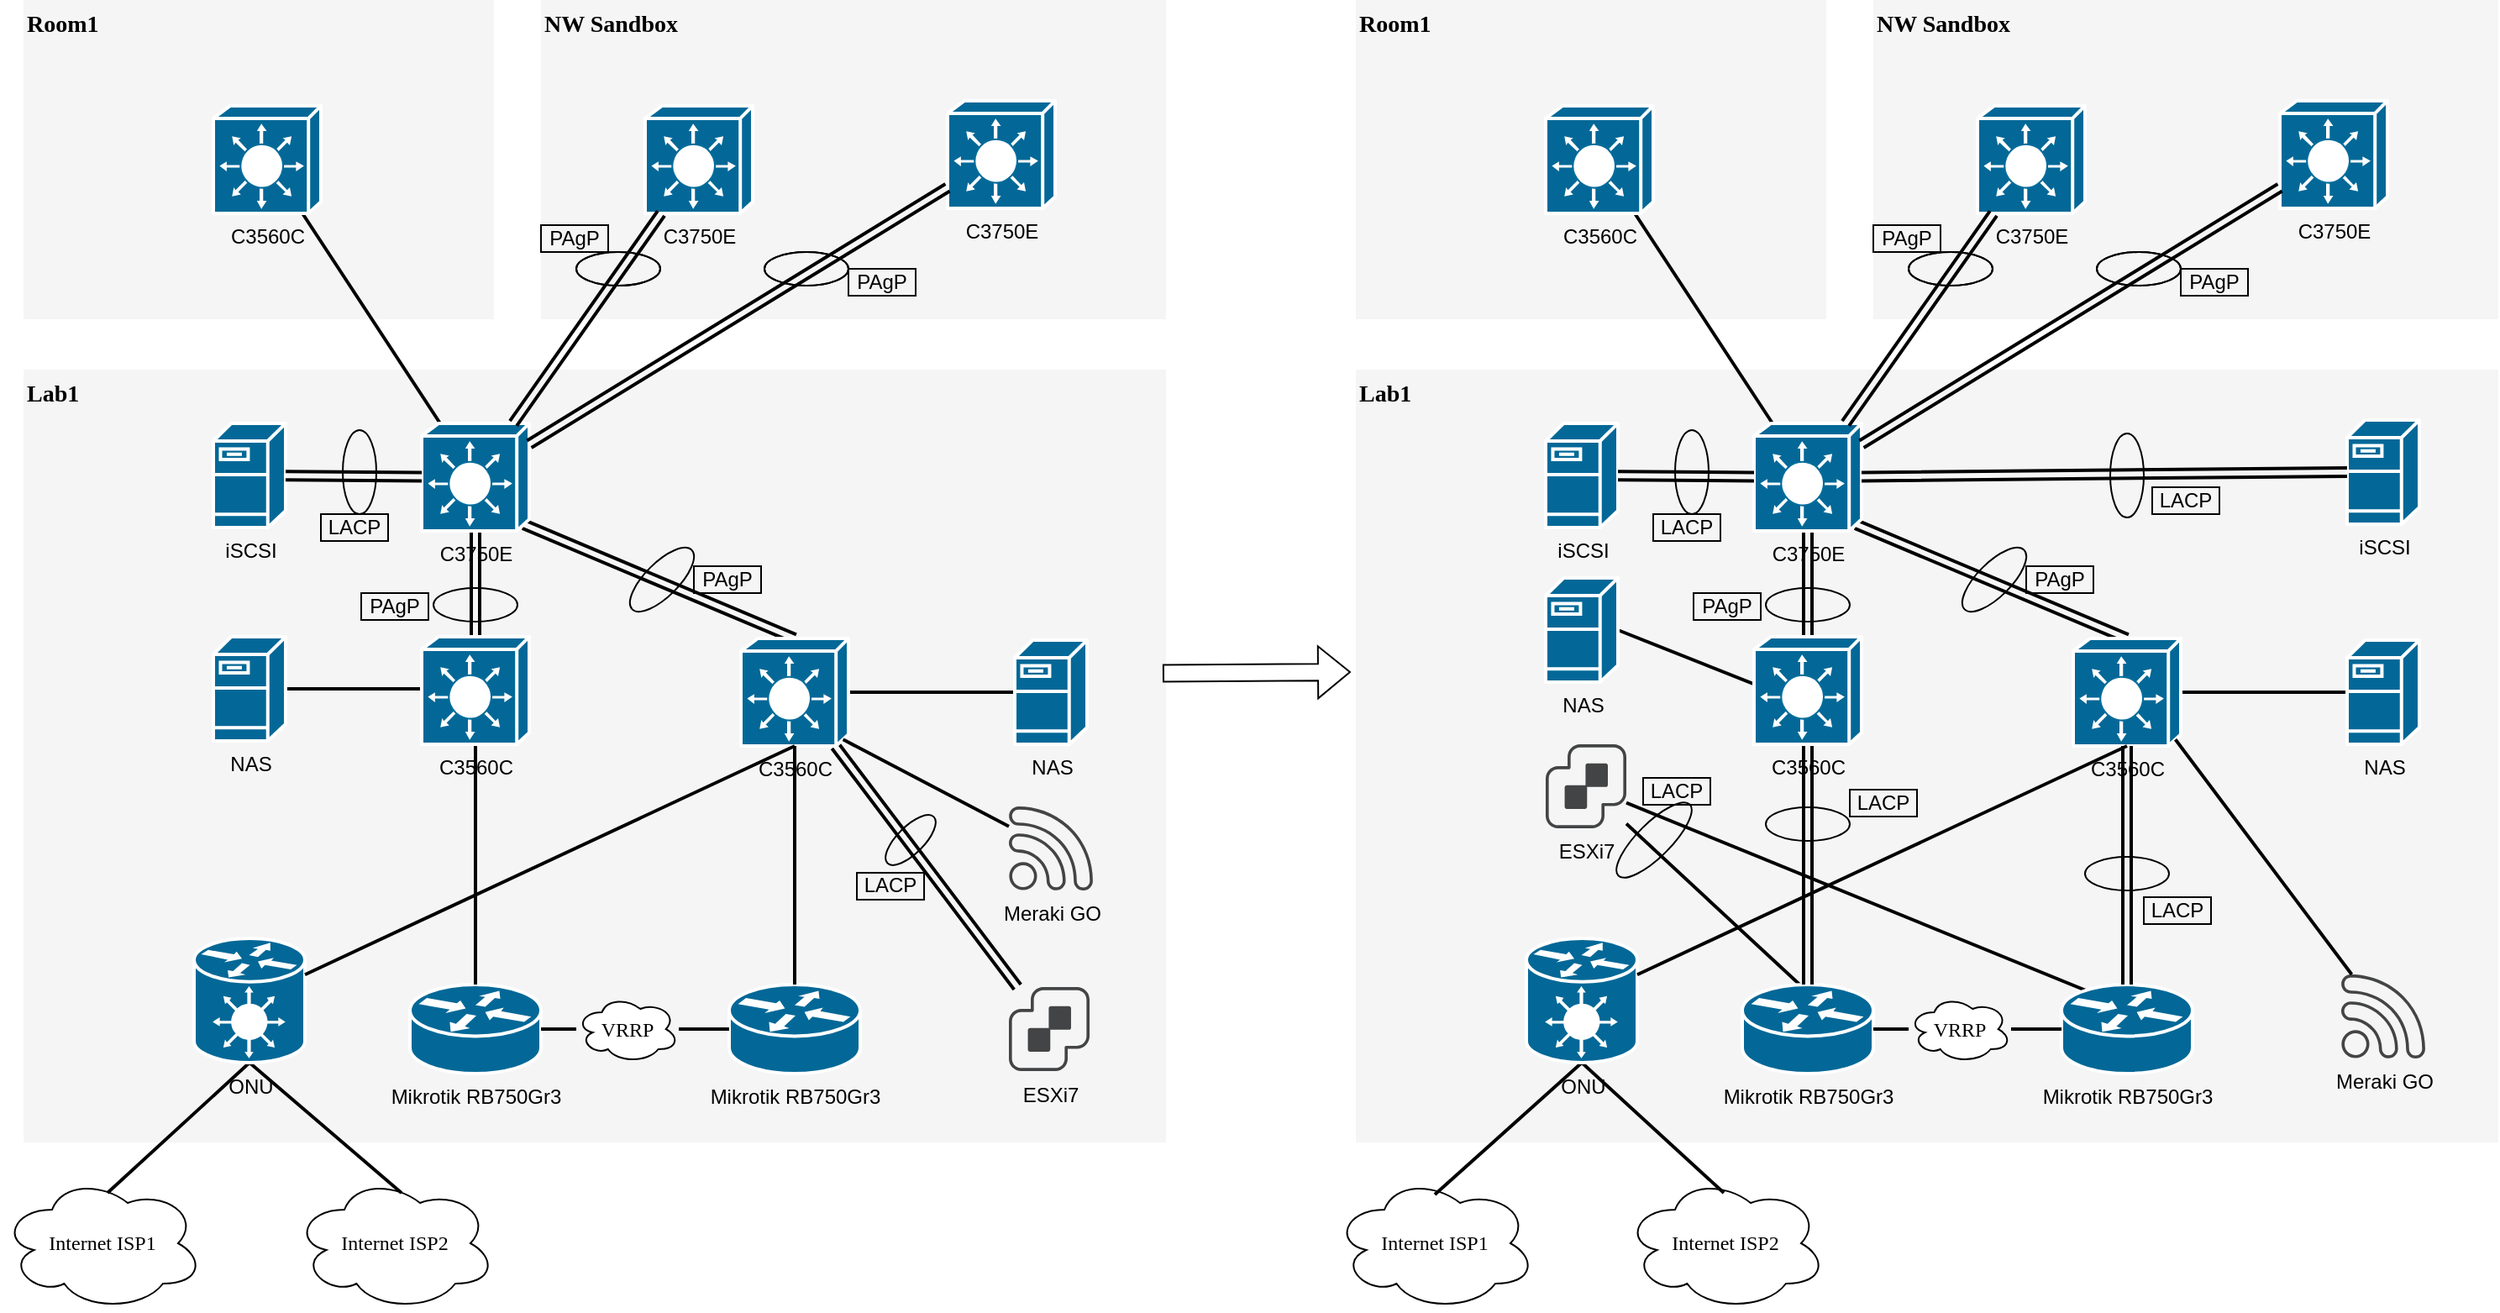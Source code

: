 <mxfile version="24.4.6" type="github">
  <diagram name="Page-1" id="c37626ed-c26b-45fb-9056-f9ebc6bb27b6">
    <mxGraphModel dx="1620" dy="846" grid="1" gridSize="10" guides="1" tooltips="1" connect="1" arrows="1" fold="1" page="1" pageScale="1" pageWidth="1100" pageHeight="850" background="none" math="0" shadow="0">
      <root>
        <mxCell id="0" />
        <mxCell id="1" parent="0" />
        <mxCell id="PRFYFruZK7KHjC_jC7j3-17" value="NW Sandbox" style="whiteSpace=wrap;html=1;rounded=0;shadow=0;comic=0;strokeWidth=1;fontFamily=Verdana;fontSize=14;fillColor=#f5f5f5;strokeColor=none;verticalAlign=top;fontStyle=1;movable=1;resizable=1;rotatable=1;deletable=1;editable=1;locked=0;connectable=1;align=left;" parent="1" vertex="1">
          <mxGeometry x="768" y="50" width="372" height="190" as="geometry" />
        </mxCell>
        <mxCell id="PRFYFruZK7KHjC_jC7j3-15" value="Room1" style="whiteSpace=wrap;html=1;rounded=0;shadow=0;comic=0;strokeWidth=1;fontFamily=Verdana;fontSize=14;fillColor=#f5f5f5;strokeColor=none;verticalAlign=top;fontStyle=1;movable=1;resizable=1;rotatable=1;deletable=1;editable=1;locked=0;connectable=1;align=left;" parent="1" vertex="1">
          <mxGeometry x="460" y="50" width="280" height="190" as="geometry" />
        </mxCell>
        <mxCell id="1c7a67bf8fd3230f-83" value="Lab1" style="whiteSpace=wrap;html=1;rounded=0;shadow=0;comic=0;strokeWidth=1;fontFamily=Verdana;fontSize=14;fillColor=#f5f5f5;strokeColor=none;verticalAlign=top;fontStyle=1;movable=1;resizable=1;rotatable=1;deletable=1;editable=1;locked=0;connectable=1;align=left;" parent="1" vertex="1">
          <mxGeometry x="460" y="270" width="680" height="460" as="geometry" />
        </mxCell>
        <mxCell id="1c7a67bf8fd3230f-37" style="edgeStyle=none;html=1;labelBackgroundColor=none;startFill=0;endArrow=none;endFill=0;strokeWidth=2;fontFamily=Verdana;fontSize=12;shape=link;" parent="1" source="PRFYFruZK7KHjC_jC7j3-8" target="PRFYFruZK7KHjC_jC7j3-12" edge="1">
          <mxGeometry relative="1" as="geometry">
            <mxPoint x="697" y="489.394" as="sourcePoint" />
            <mxPoint x="486" y="254.902" as="targetPoint" />
          </mxGeometry>
        </mxCell>
        <mxCell id="1c7a67bf8fd3230f-50" style="edgeStyle=none;html=1;labelBackgroundColor=none;startFill=0;endArrow=none;endFill=0;strokeWidth=2;fontFamily=Verdana;fontSize=12;exitX=0.95;exitY=0.94;exitDx=0;exitDy=0;exitPerimeter=0;entryX=0.5;entryY=0;entryDx=0;entryDy=0;entryPerimeter=0;shape=link;" parent="1" source="PRFYFruZK7KHjC_jC7j3-11" target="PRFYFruZK7KHjC_jC7j3-8" edge="1">
          <mxGeometry relative="1" as="geometry">
            <mxPoint x="1022.7" y="344.995" as="sourcePoint" />
            <mxPoint x="969.998" y="407.63" as="targetPoint" />
          </mxGeometry>
        </mxCell>
        <mxCell id="1c7a67bf8fd3230f-64" style="edgeStyle=none;html=1;labelBackgroundColor=none;startFill=0;endArrow=none;endFill=0;strokeWidth=2;fontFamily=Verdana;fontSize=12;entryX=1;entryY=0.5;entryDx=0;entryDy=0;entryPerimeter=0;exitX=0.109;exitY=0.484;exitDx=0;exitDy=0;exitPerimeter=0;" parent="1" source="PRFYFruZK7KHjC_jC7j3-34" target="PRFYFruZK7KHjC_jC7j3-14" edge="1">
          <mxGeometry relative="1" as="geometry">
            <mxPoint x="697" y="462" as="sourcePoint" />
            <mxPoint x="789" y="89.997" as="targetPoint" />
          </mxGeometry>
        </mxCell>
        <mxCell id="1c7a67bf8fd3230f-65" style="edgeStyle=none;html=1;labelBackgroundColor=none;startFill=0;endArrow=none;endFill=0;strokeWidth=2;fontFamily=Verdana;fontSize=12;entryX=0.5;entryY=0.172;entryDx=0;entryDy=0;entryPerimeter=0;exitX=0.5;exitY=1;exitDx=0;exitDy=0;exitPerimeter=0;shape=link;" parent="1" source="PRFYFruZK7KHjC_jC7j3-11" target="PRFYFruZK7KHjC_jC7j3-34" edge="1">
          <mxGeometry relative="1" as="geometry">
            <mxPoint x="700" y="109.997" as="sourcePoint" />
            <mxPoint x="729" y="430" as="targetPoint" />
          </mxGeometry>
        </mxCell>
        <mxCell id="1c7a67bf8fd3230f-42" style="edgeStyle=none;html=1;labelBackgroundColor=none;startFill=0;endArrow=none;endFill=0;strokeWidth=2;fontFamily=Verdana;fontSize=12;" parent="1" source="PRFYFruZK7KHjC_jC7j3-8" target="PRFYFruZK7KHjC_jC7j3-13" edge="1">
          <mxGeometry relative="1" as="geometry">
            <mxPoint x="1070" y="210" as="sourcePoint" />
            <mxPoint x="1138" y="210" as="targetPoint" />
          </mxGeometry>
        </mxCell>
        <mxCell id="1c7a67bf8fd3230f-43" style="edgeStyle=none;html=1;labelBackgroundColor=none;startFill=0;endArrow=none;endFill=0;strokeWidth=2;fontFamily=Verdana;fontSize=12;" parent="1" source="PRFYFruZK7KHjC_jC7j3-16" target="PRFYFruZK7KHjC_jC7j3-11" edge="1">
          <mxGeometry relative="1" as="geometry">
            <mxPoint x="1230" y="190.896" as="sourcePoint" />
            <mxPoint x="1278" y="160.0" as="targetPoint" />
          </mxGeometry>
        </mxCell>
        <mxCell id="1c7a67bf8fd3230f-15" value="Internet ISP2" style="ellipse;shape=cloud;whiteSpace=wrap;html=1;rounded=0;shadow=0;comic=0;strokeWidth=1;fontFamily=Verdana;fontSize=12;" parent="1" vertex="1">
          <mxGeometry x="621" y="750" width="120" height="80" as="geometry" />
        </mxCell>
        <mxCell id="1c7a67bf8fd3230f-47" value="&lt;span style=&quot;font-family: Helvetica;&quot;&gt;Mikrotik&amp;nbsp;&lt;/span&gt;&lt;font face=&quot;Helvetica&quot;&gt;RB750Gr3&lt;/font&gt;" style="shape=mxgraph.cisco.routers.router;html=1;dashed=0;fillColor=#036897;strokeColor=#ffffff;strokeWidth=2;verticalLabelPosition=bottom;verticalAlign=top;rounded=0;shadow=0;comic=0;fontFamily=Verdana;fontSize=12;" parent="1" vertex="1">
          <mxGeometry x="690" y="636" width="78" height="53" as="geometry" />
        </mxCell>
        <mxCell id="1c7a67bf8fd3230f-52" style="edgeStyle=none;html=1;labelBackgroundColor=none;startFill=0;endArrow=none;endFill=0;strokeWidth=2;fontFamily=Verdana;fontSize=12;exitX=0.5;exitY=1;exitDx=0;exitDy=0;exitPerimeter=0;entryX=0.533;entryY=0.125;entryDx=0;entryDy=0;entryPerimeter=0;" parent="1" source="3kos_RBi09_HHNbebqQq-1" target="1c7a67bf8fd3230f-15" edge="1">
          <mxGeometry relative="1" as="geometry" />
        </mxCell>
        <mxCell id="1c7a67bf8fd3230f-48" value="&lt;span style=&quot;font-family: Helvetica;&quot;&gt;Mikrotik&amp;nbsp;&lt;/span&gt;&lt;font face=&quot;Helvetica&quot;&gt;RB750Gr3&lt;/font&gt;" style="shape=mxgraph.cisco.routers.router;html=1;dashed=0;fillColor=#036897;strokeColor=#ffffff;strokeWidth=2;verticalLabelPosition=bottom;verticalAlign=top;rounded=0;shadow=0;comic=0;fontFamily=Verdana;fontSize=12;" parent="1" vertex="1">
          <mxGeometry x="880" y="636" width="78" height="53" as="geometry" />
        </mxCell>
        <mxCell id="PRFYFruZK7KHjC_jC7j3-2" value="Internet ISP1" style="ellipse;shape=cloud;whiteSpace=wrap;html=1;rounded=0;shadow=0;comic=0;strokeWidth=1;fontFamily=Verdana;fontSize=12;" parent="1" vertex="1">
          <mxGeometry x="447" y="750" width="120" height="80" as="geometry" />
        </mxCell>
        <mxCell id="PRFYFruZK7KHjC_jC7j3-3" style="edgeStyle=none;html=1;labelBackgroundColor=none;startFill=0;endArrow=none;endFill=0;strokeWidth=2;fontFamily=Verdana;fontSize=12;exitX=0.5;exitY=1;exitDx=0;exitDy=0;exitPerimeter=0;entryX=0.525;entryY=0.125;entryDx=0;entryDy=0;entryPerimeter=0;" parent="1" source="3kos_RBi09_HHNbebqQq-1" target="PRFYFruZK7KHjC_jC7j3-2" edge="1">
          <mxGeometry relative="1" as="geometry">
            <mxPoint x="1120" y="710" as="sourcePoint" />
            <mxPoint x="1181" y="760" as="targetPoint" />
          </mxGeometry>
        </mxCell>
        <mxCell id="PRFYFruZK7KHjC_jC7j3-8" value="C3560C" style="shape=mxgraph.cisco.switches.layer_3_switch;sketch=0;html=1;pointerEvents=1;dashed=0;fillColor=#036897;strokeColor=#ffffff;strokeWidth=2;verticalLabelPosition=bottom;verticalAlign=top;align=center;outlineConnect=0;" parent="1" vertex="1">
          <mxGeometry x="887" y="430" width="64" height="64" as="geometry" />
        </mxCell>
        <mxCell id="PRFYFruZK7KHjC_jC7j3-11" value="C3750E" style="shape=mxgraph.cisco.switches.layer_3_switch;sketch=0;html=1;pointerEvents=1;dashed=0;fillColor=#036897;strokeColor=#ffffff;strokeWidth=2;verticalLabelPosition=bottom;verticalAlign=top;align=center;outlineConnect=0;" parent="1" vertex="1">
          <mxGeometry x="697" y="302" width="64" height="64" as="geometry" />
        </mxCell>
        <mxCell id="PRFYFruZK7KHjC_jC7j3-12" value="ESXi7" style="sketch=0;pointerEvents=1;shadow=0;dashed=0;html=1;strokeColor=none;fillColor=#434445;aspect=fixed;labelPosition=center;verticalLabelPosition=bottom;verticalAlign=top;align=center;outlineConnect=0;shape=mxgraph.vvd.vcenter_server;" parent="1" vertex="1">
          <mxGeometry x="1046.5" y="637.5" width="48" height="50" as="geometry" />
        </mxCell>
        <mxCell id="PRFYFruZK7KHjC_jC7j3-13" value="NAS" style="shape=mxgraph.cisco.servers.fileserver;html=1;pointerEvents=1;dashed=0;fillColor=#036897;strokeColor=#ffffff;strokeWidth=2;verticalLabelPosition=bottom;verticalAlign=top;align=center;outlineConnect=0;" parent="1" vertex="1">
          <mxGeometry x="1050" y="431" width="43" height="62" as="geometry" />
        </mxCell>
        <mxCell id="PRFYFruZK7KHjC_jC7j3-14" value="NAS" style="shape=mxgraph.cisco.servers.fileserver;html=1;pointerEvents=1;dashed=0;fillColor=#036897;strokeColor=#ffffff;strokeWidth=2;verticalLabelPosition=bottom;verticalAlign=top;align=center;outlineConnect=0;" parent="1" vertex="1">
          <mxGeometry x="573" y="429" width="43" height="62" as="geometry" />
        </mxCell>
        <mxCell id="PRFYFruZK7KHjC_jC7j3-16" value="C&lt;span style=&quot;background-color: initial;&quot;&gt;3560C&lt;/span&gt;" style="shape=mxgraph.cisco.switches.layer_3_switch;sketch=0;html=1;pointerEvents=1;dashed=0;fillColor=#036897;strokeColor=#ffffff;strokeWidth=2;verticalLabelPosition=bottom;verticalAlign=top;align=center;outlineConnect=0;" parent="1" vertex="1">
          <mxGeometry x="573" y="113" width="64" height="64" as="geometry" />
        </mxCell>
        <mxCell id="PRFYFruZK7KHjC_jC7j3-18" value="C3750E" style="shape=mxgraph.cisco.switches.layer_3_switch;sketch=0;html=1;pointerEvents=1;dashed=0;fillColor=#036897;strokeColor=#ffffff;strokeWidth=2;verticalLabelPosition=bottom;verticalAlign=top;align=center;outlineConnect=0;" parent="1" vertex="1">
          <mxGeometry x="830" y="113" width="64" height="64" as="geometry" />
        </mxCell>
        <mxCell id="PRFYFruZK7KHjC_jC7j3-19" value="C3750E" style="shape=mxgraph.cisco.switches.layer_3_switch;sketch=0;html=1;pointerEvents=1;dashed=0;fillColor=#036897;strokeColor=#ffffff;strokeWidth=2;verticalLabelPosition=bottom;verticalAlign=top;align=center;outlineConnect=0;" parent="1" vertex="1">
          <mxGeometry x="1010" y="110" width="64" height="64" as="geometry" />
        </mxCell>
        <mxCell id="PRFYFruZK7KHjC_jC7j3-21" value="iSCSI" style="shape=mxgraph.cisco.servers.fileserver;html=1;pointerEvents=1;dashed=0;fillColor=#036897;strokeColor=#ffffff;strokeWidth=2;verticalLabelPosition=bottom;verticalAlign=top;align=center;outlineConnect=0;" parent="1" vertex="1">
          <mxGeometry x="573" y="302" width="43" height="62" as="geometry" />
        </mxCell>
        <mxCell id="PRFYFruZK7KHjC_jC7j3-33" style="edgeStyle=none;html=1;labelBackgroundColor=none;startFill=0;endArrow=none;endFill=0;strokeWidth=2;fontFamily=Verdana;fontSize=12;entryX=0.5;entryY=0;entryDx=0;entryDy=0;entryPerimeter=0;" parent="1" source="PRFYFruZK7KHjC_jC7j3-34" target="1c7a67bf8fd3230f-47" edge="1">
          <mxGeometry relative="1" as="geometry">
            <mxPoint x="729" y="494" as="sourcePoint" />
            <mxPoint x="941" y="618" as="targetPoint" />
          </mxGeometry>
        </mxCell>
        <mxCell id="PRFYFruZK7KHjC_jC7j3-34" value="C3560C" style="shape=mxgraph.cisco.switches.layer_3_switch;sketch=0;html=1;pointerEvents=1;dashed=0;fillColor=#036897;strokeColor=#ffffff;strokeWidth=2;verticalLabelPosition=bottom;verticalAlign=top;align=center;outlineConnect=0;" parent="1" vertex="1">
          <mxGeometry x="697" y="429" width="64" height="64" as="geometry" />
        </mxCell>
        <mxCell id="PRFYFruZK7KHjC_jC7j3-35" style="edgeStyle=none;html=1;labelBackgroundColor=none;startFill=0;endArrow=none;endFill=0;strokeWidth=2;fontFamily=Verdana;fontSize=12;exitX=0.5;exitY=1;exitDx=0;exitDy=0;exitPerimeter=0;" parent="1" source="PRFYFruZK7KHjC_jC7j3-8" target="1c7a67bf8fd3230f-48" edge="1">
          <mxGeometry relative="1" as="geometry">
            <mxPoint x="979" y="503.5" as="sourcePoint" />
            <mxPoint x="979" y="646.5" as="targetPoint" />
          </mxGeometry>
        </mxCell>
        <mxCell id="PRFYFruZK7KHjC_jC7j3-36" style="edgeStyle=none;html=1;labelBackgroundColor=none;startFill=0;endArrow=none;endFill=0;strokeWidth=2;fontFamily=Verdana;fontSize=12;shape=link;" parent="1" source="PRFYFruZK7KHjC_jC7j3-21" target="PRFYFruZK7KHjC_jC7j3-11" edge="1">
          <mxGeometry relative="1" as="geometry">
            <mxPoint x="749" y="513" as="sourcePoint" />
            <mxPoint x="749" y="656" as="targetPoint" />
          </mxGeometry>
        </mxCell>
        <mxCell id="PRFYFruZK7KHjC_jC7j3-39" style="edgeStyle=none;html=1;labelBackgroundColor=none;startFill=0;endArrow=none;endFill=0;strokeWidth=2;fontFamily=Verdana;fontSize=12;shape=link;" parent="1" source="PRFYFruZK7KHjC_jC7j3-11" target="PRFYFruZK7KHjC_jC7j3-19" edge="1">
          <mxGeometry relative="1" as="geometry">
            <mxPoint x="910" y="250" as="sourcePoint" />
            <mxPoint x="991" y="251" as="targetPoint" />
          </mxGeometry>
        </mxCell>
        <mxCell id="PRFYFruZK7KHjC_jC7j3-52" value="" style="ellipse;whiteSpace=wrap;html=1;fillColor=none;" parent="1" vertex="1">
          <mxGeometry x="704" y="400" width="50" height="20" as="geometry" />
        </mxCell>
        <mxCell id="PRFYFruZK7KHjC_jC7j3-53" value="" style="ellipse;whiteSpace=wrap;html=1;fillColor=none;" parent="1" vertex="1">
          <mxGeometry x="901" y="200" width="50" height="20" as="geometry" />
        </mxCell>
        <mxCell id="PRFYFruZK7KHjC_jC7j3-55" value="" style="edgeStyle=none;html=1;labelBackgroundColor=none;startFill=0;endArrow=none;endFill=0;strokeWidth=2;fontFamily=Verdana;fontSize=12;shape=link;" parent="1" source="PRFYFruZK7KHjC_jC7j3-11" target="PRFYFruZK7KHjC_jC7j3-18" edge="1">
          <mxGeometry relative="1" as="geometry">
            <mxPoint x="752" y="302" as="sourcePoint" />
            <mxPoint x="807.389" y="219.644" as="targetPoint" />
          </mxGeometry>
        </mxCell>
        <mxCell id="PRFYFruZK7KHjC_jC7j3-58" value="" style="ellipse;whiteSpace=wrap;html=1;fillColor=none;direction=south;" parent="1" vertex="1">
          <mxGeometry x="650" y="306" width="20" height="50" as="geometry" />
        </mxCell>
        <mxCell id="PRFYFruZK7KHjC_jC7j3-61" value="" style="ellipse;whiteSpace=wrap;html=1;fillColor=none;" parent="1" vertex="1">
          <mxGeometry x="901" y="200" width="50" height="20" as="geometry" />
        </mxCell>
        <mxCell id="PRFYFruZK7KHjC_jC7j3-62" value="" style="ellipse;whiteSpace=wrap;html=1;fillColor=none;" parent="1" vertex="1">
          <mxGeometry x="789" y="200" width="50" height="20" as="geometry" />
        </mxCell>
        <mxCell id="PRFYFruZK7KHjC_jC7j3-65" value="" style="ellipse;whiteSpace=wrap;html=1;fillColor=none;" parent="1" vertex="1">
          <mxGeometry x="789" y="200" width="50" height="20" as="geometry" />
        </mxCell>
        <mxCell id="PRFYFruZK7KHjC_jC7j3-69" value="" style="ellipse;whiteSpace=wrap;html=1;fillColor=none;direction=south;rotation=45;" parent="1" vertex="1">
          <mxGeometry x="830" y="370" width="20" height="50" as="geometry" />
        </mxCell>
        <mxCell id="PRFYFruZK7KHjC_jC7j3-71" value="Meraki GO" style="sketch=0;pointerEvents=1;shadow=0;dashed=0;html=1;strokeColor=none;fillColor=#434445;aspect=fixed;labelPosition=center;verticalLabelPosition=bottom;verticalAlign=top;align=center;outlineConnect=0;shape=mxgraph.vvd.wi_fi;" parent="1" vertex="1">
          <mxGeometry x="1046.5" y="530" width="50" height="50" as="geometry" />
        </mxCell>
        <mxCell id="PRFYFruZK7KHjC_jC7j3-72" style="edgeStyle=none;html=1;labelBackgroundColor=none;startFill=0;endArrow=none;endFill=0;strokeWidth=2;fontFamily=Verdana;fontSize=12;exitX=0.95;exitY=0.94;exitDx=0;exitDy=0;exitPerimeter=0;" parent="1" source="PRFYFruZK7KHjC_jC7j3-8" target="PRFYFruZK7KHjC_jC7j3-71" edge="1">
          <mxGeometry relative="1" as="geometry">
            <mxPoint x="961" y="472" as="sourcePoint" />
            <mxPoint x="1060" y="472" as="targetPoint" />
          </mxGeometry>
        </mxCell>
        <mxCell id="PRFYFruZK7KHjC_jC7j3-77" value="" style="ellipse;whiteSpace=wrap;html=1;fillColor=none;direction=north;rotation=45;" parent="1" vertex="1">
          <mxGeometry x="980.005" y="530.495" width="16.01" height="39" as="geometry" />
        </mxCell>
        <mxCell id="PRFYFruZK7KHjC_jC7j3-81" value="LACP" style="rounded=0;whiteSpace=wrap;html=1;fillColor=none;" parent="1" vertex="1">
          <mxGeometry x="956.02" y="569.49" width="40" height="16" as="geometry" />
        </mxCell>
        <mxCell id="PRFYFruZK7KHjC_jC7j3-83" value="LACP" style="rounded=0;whiteSpace=wrap;html=1;fillColor=none;" parent="1" vertex="1">
          <mxGeometry x="637" y="356" width="40" height="16" as="geometry" />
        </mxCell>
        <mxCell id="PRFYFruZK7KHjC_jC7j3-84" value="PAgP" style="rounded=0;whiteSpace=wrap;html=1;fillColor=none;" parent="1" vertex="1">
          <mxGeometry x="859" y="387" width="40" height="16" as="geometry" />
        </mxCell>
        <mxCell id="PRFYFruZK7KHjC_jC7j3-85" value="PAgP" style="rounded=0;whiteSpace=wrap;html=1;fillColor=none;" parent="1" vertex="1">
          <mxGeometry x="661" y="403" width="40" height="16" as="geometry" />
        </mxCell>
        <mxCell id="PRFYFruZK7KHjC_jC7j3-86" value="PAgP" style="rounded=0;whiteSpace=wrap;html=1;fillColor=none;" parent="1" vertex="1">
          <mxGeometry x="768" y="184" width="40" height="16" as="geometry" />
        </mxCell>
        <mxCell id="PRFYFruZK7KHjC_jC7j3-87" value="PAgP" style="rounded=0;whiteSpace=wrap;html=1;fillColor=none;" parent="1" vertex="1">
          <mxGeometry x="951" y="210" width="40" height="16" as="geometry" />
        </mxCell>
        <mxCell id="PRFYFruZK7KHjC_jC7j3-147" value="" style="shape=flexArrow;endArrow=classic;html=1;rounded=0;exitX=0.997;exitY=0.393;exitDx=0;exitDy=0;exitPerimeter=0;" parent="1" source="1c7a67bf8fd3230f-83" edge="1">
          <mxGeometry width="50" height="50" relative="1" as="geometry">
            <mxPoint x="1270" y="460" as="sourcePoint" />
            <mxPoint x="1250" y="450" as="targetPoint" />
          </mxGeometry>
        </mxCell>
        <mxCell id="3kos_RBi09_HHNbebqQq-1" value="ONU" style="shape=mxgraph.cisco.hubs_and_gateways.generic_gateway;sketch=0;html=1;pointerEvents=1;dashed=0;fillColor=#036897;strokeColor=#ffffff;strokeWidth=2;verticalLabelPosition=bottom;verticalAlign=top;align=center;outlineConnect=0;" parent="1" vertex="1">
          <mxGeometry x="561.5" y="608.5" width="66" height="74" as="geometry" />
        </mxCell>
        <mxCell id="3kos_RBi09_HHNbebqQq-2" value="VRRP" style="ellipse;shape=cloud;whiteSpace=wrap;html=1;rounded=0;shadow=0;comic=0;strokeWidth=1;fontFamily=Verdana;fontSize=12;" parent="1" vertex="1">
          <mxGeometry x="789" y="642.5" width="61" height="40" as="geometry" />
        </mxCell>
        <mxCell id="3kos_RBi09_HHNbebqQq-3" style="edgeStyle=none;html=1;labelBackgroundColor=none;startFill=0;endArrow=none;endFill=0;strokeWidth=2;fontFamily=Verdana;fontSize=12;exitX=1;exitY=0.5;exitDx=0;exitDy=0;exitPerimeter=0;" parent="1" source="1c7a67bf8fd3230f-47" target="3kos_RBi09_HHNbebqQq-2" edge="1">
          <mxGeometry relative="1" as="geometry">
            <mxPoint x="820" y="720" as="sourcePoint" />
            <mxPoint x="925" y="860" as="targetPoint" />
          </mxGeometry>
        </mxCell>
        <mxCell id="3kos_RBi09_HHNbebqQq-4" style="edgeStyle=none;html=1;labelBackgroundColor=none;startFill=0;endArrow=none;endFill=0;strokeWidth=2;fontFamily=Verdana;fontSize=12;" parent="1" source="1c7a67bf8fd3230f-48" target="3kos_RBi09_HHNbebqQq-2" edge="1">
          <mxGeometry relative="1" as="geometry">
            <mxPoint x="778" y="673" as="sourcePoint" />
            <mxPoint x="799" y="673" as="targetPoint" />
          </mxGeometry>
        </mxCell>
        <mxCell id="3kos_RBi09_HHNbebqQq-5" style="edgeStyle=none;html=1;labelBackgroundColor=none;startFill=0;endArrow=none;endFill=0;strokeWidth=2;fontFamily=Verdana;fontSize=12;entryX=0.5;entryY=1;entryDx=0;entryDy=0;entryPerimeter=0;" parent="1" source="3kos_RBi09_HHNbebqQq-1" target="PRFYFruZK7KHjC_jC7j3-8" edge="1">
          <mxGeometry relative="1" as="geometry">
            <mxPoint x="610" y="730" as="sourcePoint" />
            <mxPoint x="657" y="775" as="targetPoint" />
          </mxGeometry>
        </mxCell>
        <mxCell id="3kos_RBi09_HHNbebqQq-14" value="NW Sandbox" style="whiteSpace=wrap;html=1;rounded=0;shadow=0;comic=0;strokeWidth=1;fontFamily=Verdana;fontSize=14;fillColor=#f5f5f5;strokeColor=none;verticalAlign=top;fontStyle=1;movable=1;resizable=1;rotatable=1;deletable=1;editable=1;locked=0;connectable=1;align=left;" parent="1" vertex="1">
          <mxGeometry x="1561" y="50" width="372" height="190" as="geometry" />
        </mxCell>
        <mxCell id="3kos_RBi09_HHNbebqQq-15" value="Room1" style="whiteSpace=wrap;html=1;rounded=0;shadow=0;comic=0;strokeWidth=1;fontFamily=Verdana;fontSize=14;fillColor=#f5f5f5;strokeColor=none;verticalAlign=top;fontStyle=1;movable=1;resizable=1;rotatable=1;deletable=1;editable=1;locked=0;connectable=1;align=left;" parent="1" vertex="1">
          <mxGeometry x="1253" y="50" width="280" height="190" as="geometry" />
        </mxCell>
        <mxCell id="3kos_RBi09_HHNbebqQq-16" value="Lab1" style="whiteSpace=wrap;html=1;rounded=0;shadow=0;comic=0;strokeWidth=1;fontFamily=Verdana;fontSize=14;fillColor=#f5f5f5;strokeColor=none;verticalAlign=top;fontStyle=1;movable=1;resizable=1;rotatable=1;deletable=1;editable=1;locked=0;connectable=1;align=left;" parent="1" vertex="1">
          <mxGeometry x="1253" y="270" width="680" height="460" as="geometry" />
        </mxCell>
        <mxCell id="3kos_RBi09_HHNbebqQq-17" style="edgeStyle=none;html=1;labelBackgroundColor=none;startFill=0;endArrow=none;endFill=0;strokeWidth=2;fontFamily=Verdana;fontSize=12;exitX=0.59;exitY=0.208;exitDx=0;exitDy=0;exitPerimeter=0;" parent="1" source="3kos_RBi09_HHNbebqQq-25" target="3kos_RBi09_HHNbebqQq-32" edge="1">
          <mxGeometry relative="1" as="geometry">
            <mxPoint x="1490" y="489.394" as="sourcePoint" />
            <mxPoint x="1279" y="254.902" as="targetPoint" />
          </mxGeometry>
        </mxCell>
        <mxCell id="3kos_RBi09_HHNbebqQq-18" style="edgeStyle=none;html=1;labelBackgroundColor=none;startFill=0;endArrow=none;endFill=0;strokeWidth=2;fontFamily=Verdana;fontSize=12;exitX=0.641;exitY=0.34;exitDx=0;exitDy=0;exitPerimeter=0;" parent="1" source="3kos_RBi09_HHNbebqQq-27" target="3kos_RBi09_HHNbebqQq-32" edge="1">
          <mxGeometry relative="1" as="geometry">
            <mxPoint x="1419" y="350" as="sourcePoint" />
            <mxPoint x="1173" y="350" as="targetPoint" />
          </mxGeometry>
        </mxCell>
        <mxCell id="3kos_RBi09_HHNbebqQq-19" style="edgeStyle=none;html=1;labelBackgroundColor=none;startFill=0;endArrow=none;endFill=0;strokeWidth=2;fontFamily=Verdana;fontSize=12;exitX=0.95;exitY=0.94;exitDx=0;exitDy=0;exitPerimeter=0;entryX=0.5;entryY=0;entryDx=0;entryDy=0;entryPerimeter=0;shape=link;" parent="1" source="3kos_RBi09_HHNbebqQq-31" target="3kos_RBi09_HHNbebqQq-30" edge="1">
          <mxGeometry relative="1" as="geometry">
            <mxPoint x="1815.7" y="344.995" as="sourcePoint" />
            <mxPoint x="1762.998" y="407.63" as="targetPoint" />
          </mxGeometry>
        </mxCell>
        <mxCell id="3kos_RBi09_HHNbebqQq-20" style="edgeStyle=none;html=1;labelBackgroundColor=none;startFill=0;endArrow=none;endFill=0;strokeWidth=2;fontFamily=Verdana;fontSize=12;entryX=1;entryY=0.5;entryDx=0;entryDy=0;entryPerimeter=0;exitX=0.109;exitY=0.484;exitDx=0;exitDy=0;exitPerimeter=0;" parent="1" source="3kos_RBi09_HHNbebqQq-41" target="3kos_RBi09_HHNbebqQq-34" edge="1">
          <mxGeometry relative="1" as="geometry">
            <mxPoint x="1490" y="462" as="sourcePoint" />
            <mxPoint x="1582" y="89.997" as="targetPoint" />
          </mxGeometry>
        </mxCell>
        <mxCell id="3kos_RBi09_HHNbebqQq-21" style="edgeStyle=none;html=1;labelBackgroundColor=none;startFill=0;endArrow=none;endFill=0;strokeWidth=2;fontFamily=Verdana;fontSize=12;entryX=0.5;entryY=0.172;entryDx=0;entryDy=0;entryPerimeter=0;exitX=0.5;exitY=1;exitDx=0;exitDy=0;exitPerimeter=0;shape=link;" parent="1" source="3kos_RBi09_HHNbebqQq-31" target="3kos_RBi09_HHNbebqQq-41" edge="1">
          <mxGeometry relative="1" as="geometry">
            <mxPoint x="1493" y="109.997" as="sourcePoint" />
            <mxPoint x="1522" y="430" as="targetPoint" />
          </mxGeometry>
        </mxCell>
        <mxCell id="3kos_RBi09_HHNbebqQq-22" style="edgeStyle=none;html=1;labelBackgroundColor=none;startFill=0;endArrow=none;endFill=0;strokeWidth=2;fontFamily=Verdana;fontSize=12;" parent="1" source="3kos_RBi09_HHNbebqQq-30" target="3kos_RBi09_HHNbebqQq-33" edge="1">
          <mxGeometry relative="1" as="geometry">
            <mxPoint x="1863" y="210" as="sourcePoint" />
            <mxPoint x="1931" y="210" as="targetPoint" />
          </mxGeometry>
        </mxCell>
        <mxCell id="3kos_RBi09_HHNbebqQq-23" style="edgeStyle=none;html=1;labelBackgroundColor=none;startFill=0;endArrow=none;endFill=0;strokeWidth=2;fontFamily=Verdana;fontSize=12;" parent="1" source="3kos_RBi09_HHNbebqQq-35" target="3kos_RBi09_HHNbebqQq-31" edge="1">
          <mxGeometry relative="1" as="geometry">
            <mxPoint x="2023" y="190.896" as="sourcePoint" />
            <mxPoint x="2071" y="160.0" as="targetPoint" />
          </mxGeometry>
        </mxCell>
        <mxCell id="3kos_RBi09_HHNbebqQq-24" value="Internet ISP2" style="ellipse;shape=cloud;whiteSpace=wrap;html=1;rounded=0;shadow=0;comic=0;strokeWidth=1;fontFamily=Verdana;fontSize=12;" parent="1" vertex="1">
          <mxGeometry x="1413" y="750" width="120" height="80" as="geometry" />
        </mxCell>
        <mxCell id="3kos_RBi09_HHNbebqQq-25" value="&lt;span style=&quot;font-family: Helvetica;&quot;&gt;Mik&lt;/span&gt;&lt;span style=&quot;background-color: initial; font-family: Helvetica;&quot;&gt;rotik&amp;nbsp;&lt;/span&gt;&lt;font style=&quot;background-color: initial;&quot; face=&quot;Helvetica&quot;&gt;RB750Gr3&lt;/font&gt;" style="shape=mxgraph.cisco.routers.router;html=1;dashed=0;fillColor=#036897;strokeColor=#ffffff;strokeWidth=2;verticalLabelPosition=bottom;verticalAlign=top;rounded=0;shadow=0;comic=0;fontFamily=Verdana;fontSize=12;" parent="1" vertex="1">
          <mxGeometry x="1483" y="636" width="78" height="53" as="geometry" />
        </mxCell>
        <mxCell id="3kos_RBi09_HHNbebqQq-26" style="edgeStyle=none;html=1;labelBackgroundColor=none;startFill=0;endArrow=none;endFill=0;strokeWidth=2;fontFamily=Verdana;fontSize=12;exitX=0.5;exitY=1;exitDx=0;exitDy=0;exitPerimeter=0;entryX=0.492;entryY=0.125;entryDx=0;entryDy=0;entryPerimeter=0;" parent="1" source="3kos_RBi09_HHNbebqQq-69" target="3kos_RBi09_HHNbebqQq-24" edge="1">
          <mxGeometry relative="1" as="geometry" />
        </mxCell>
        <mxCell id="3kos_RBi09_HHNbebqQq-27" value="&lt;span style=&quot;font-family: Helvetica;&quot;&gt;Mikrotik&amp;nbsp;&lt;/span&gt;&lt;font face=&quot;Helvetica&quot;&gt;RB750Gr3&lt;/font&gt;" style="shape=mxgraph.cisco.routers.router;html=1;dashed=0;fillColor=#036897;strokeColor=#ffffff;strokeWidth=2;verticalLabelPosition=bottom;verticalAlign=top;rounded=0;shadow=0;comic=0;fontFamily=Verdana;fontSize=12;" parent="1" vertex="1">
          <mxGeometry x="1673" y="636" width="78" height="53" as="geometry" />
        </mxCell>
        <mxCell id="3kos_RBi09_HHNbebqQq-28" value="Internet ISP1" style="ellipse;shape=cloud;whiteSpace=wrap;html=1;rounded=0;shadow=0;comic=0;strokeWidth=1;fontFamily=Verdana;fontSize=12;" parent="1" vertex="1">
          <mxGeometry x="1240" y="750" width="120" height="80" as="geometry" />
        </mxCell>
        <mxCell id="3kos_RBi09_HHNbebqQq-29" style="edgeStyle=none;html=1;labelBackgroundColor=none;startFill=0;endArrow=none;endFill=0;strokeWidth=2;fontFamily=Verdana;fontSize=12;exitX=0.5;exitY=1;exitDx=0;exitDy=0;exitPerimeter=0;entryX=0.5;entryY=0.138;entryDx=0;entryDy=0;entryPerimeter=0;" parent="1" source="3kos_RBi09_HHNbebqQq-69" target="3kos_RBi09_HHNbebqQq-28" edge="1">
          <mxGeometry relative="1" as="geometry">
            <mxPoint x="1913" y="710" as="sourcePoint" />
            <mxPoint x="1974" y="760" as="targetPoint" />
          </mxGeometry>
        </mxCell>
        <mxCell id="3kos_RBi09_HHNbebqQq-30" value="C3560C" style="shape=mxgraph.cisco.switches.layer_3_switch;sketch=0;html=1;pointerEvents=1;dashed=0;fillColor=#036897;strokeColor=#ffffff;strokeWidth=2;verticalLabelPosition=bottom;verticalAlign=top;align=center;outlineConnect=0;" parent="1" vertex="1">
          <mxGeometry x="1680" y="430" width="64" height="64" as="geometry" />
        </mxCell>
        <mxCell id="3kos_RBi09_HHNbebqQq-31" value="C3750E" style="shape=mxgraph.cisco.switches.layer_3_switch;sketch=0;html=1;pointerEvents=1;dashed=0;fillColor=#036897;strokeColor=#ffffff;strokeWidth=2;verticalLabelPosition=bottom;verticalAlign=top;align=center;outlineConnect=0;" parent="1" vertex="1">
          <mxGeometry x="1490" y="302" width="64" height="64" as="geometry" />
        </mxCell>
        <mxCell id="3kos_RBi09_HHNbebqQq-32" value="ESXi7" style="sketch=0;pointerEvents=1;shadow=0;dashed=0;html=1;strokeColor=none;fillColor=#434445;aspect=fixed;labelPosition=center;verticalLabelPosition=bottom;verticalAlign=top;align=center;outlineConnect=0;shape=mxgraph.vvd.vcenter_server;" parent="1" vertex="1">
          <mxGeometry x="1366" y="493" width="48" height="50" as="geometry" />
        </mxCell>
        <mxCell id="3kos_RBi09_HHNbebqQq-33" value="NAS" style="shape=mxgraph.cisco.servers.fileserver;html=1;pointerEvents=1;dashed=0;fillColor=#036897;strokeColor=#ffffff;strokeWidth=2;verticalLabelPosition=bottom;verticalAlign=top;align=center;outlineConnect=0;" parent="1" vertex="1">
          <mxGeometry x="1843" y="431" width="43" height="62" as="geometry" />
        </mxCell>
        <mxCell id="3kos_RBi09_HHNbebqQq-34" value="NAS" style="shape=mxgraph.cisco.servers.fileserver;html=1;pointerEvents=1;dashed=0;fillColor=#036897;strokeColor=#ffffff;strokeWidth=2;verticalLabelPosition=bottom;verticalAlign=top;align=center;outlineConnect=0;" parent="1" vertex="1">
          <mxGeometry x="1366" y="394" width="43" height="62" as="geometry" />
        </mxCell>
        <mxCell id="3kos_RBi09_HHNbebqQq-35" value="C&lt;span style=&quot;background-color: initial;&quot;&gt;3560C&lt;/span&gt;" style="shape=mxgraph.cisco.switches.layer_3_switch;sketch=0;html=1;pointerEvents=1;dashed=0;fillColor=#036897;strokeColor=#ffffff;strokeWidth=2;verticalLabelPosition=bottom;verticalAlign=top;align=center;outlineConnect=0;" parent="1" vertex="1">
          <mxGeometry x="1366" y="113" width="64" height="64" as="geometry" />
        </mxCell>
        <mxCell id="3kos_RBi09_HHNbebqQq-36" value="C3750E" style="shape=mxgraph.cisco.switches.layer_3_switch;sketch=0;html=1;pointerEvents=1;dashed=0;fillColor=#036897;strokeColor=#ffffff;strokeWidth=2;verticalLabelPosition=bottom;verticalAlign=top;align=center;outlineConnect=0;" parent="1" vertex="1">
          <mxGeometry x="1623" y="113" width="64" height="64" as="geometry" />
        </mxCell>
        <mxCell id="3kos_RBi09_HHNbebqQq-37" value="C3750E" style="shape=mxgraph.cisco.switches.layer_3_switch;sketch=0;html=1;pointerEvents=1;dashed=0;fillColor=#036897;strokeColor=#ffffff;strokeWidth=2;verticalLabelPosition=bottom;verticalAlign=top;align=center;outlineConnect=0;" parent="1" vertex="1">
          <mxGeometry x="1803" y="110" width="64" height="64" as="geometry" />
        </mxCell>
        <mxCell id="3kos_RBi09_HHNbebqQq-38" value="iSCSI" style="shape=mxgraph.cisco.servers.fileserver;html=1;pointerEvents=1;dashed=0;fillColor=#036897;strokeColor=#ffffff;strokeWidth=2;verticalLabelPosition=bottom;verticalAlign=top;align=center;outlineConnect=0;" parent="1" vertex="1">
          <mxGeometry x="1366" y="302" width="43" height="62" as="geometry" />
        </mxCell>
        <mxCell id="3kos_RBi09_HHNbebqQq-39" value="iSCSI" style="shape=mxgraph.cisco.servers.fileserver;html=1;pointerEvents=1;dashed=0;fillColor=#036897;strokeColor=#ffffff;strokeWidth=2;verticalLabelPosition=bottom;verticalAlign=top;align=center;outlineConnect=0;" parent="1" vertex="1">
          <mxGeometry x="1843" y="300" width="43" height="62" as="geometry" />
        </mxCell>
        <mxCell id="3kos_RBi09_HHNbebqQq-40" style="edgeStyle=none;html=1;labelBackgroundColor=none;startFill=0;endArrow=none;endFill=0;strokeWidth=2;fontFamily=Verdana;fontSize=12;entryX=0.5;entryY=0;entryDx=0;entryDy=0;entryPerimeter=0;shape=link;" parent="1" source="3kos_RBi09_HHNbebqQq-41" target="3kos_RBi09_HHNbebqQq-25" edge="1">
          <mxGeometry relative="1" as="geometry">
            <mxPoint x="1522" y="494" as="sourcePoint" />
            <mxPoint x="1734" y="618" as="targetPoint" />
          </mxGeometry>
        </mxCell>
        <mxCell id="3kos_RBi09_HHNbebqQq-41" value="C3560C" style="shape=mxgraph.cisco.switches.layer_3_switch;sketch=0;html=1;pointerEvents=1;dashed=0;fillColor=#036897;strokeColor=#ffffff;strokeWidth=2;verticalLabelPosition=bottom;verticalAlign=top;align=center;outlineConnect=0;" parent="1" vertex="1">
          <mxGeometry x="1490" y="429" width="64" height="64" as="geometry" />
        </mxCell>
        <mxCell id="3kos_RBi09_HHNbebqQq-42" style="edgeStyle=none;html=1;labelBackgroundColor=none;startFill=0;endArrow=none;endFill=0;strokeWidth=2;fontFamily=Verdana;fontSize=12;shape=link;exitX=0.5;exitY=1;exitDx=0;exitDy=0;exitPerimeter=0;" parent="1" source="3kos_RBi09_HHNbebqQq-30" target="3kos_RBi09_HHNbebqQq-27" edge="1">
          <mxGeometry relative="1" as="geometry">
            <mxPoint x="1772" y="503.5" as="sourcePoint" />
            <mxPoint x="1772" y="646.5" as="targetPoint" />
          </mxGeometry>
        </mxCell>
        <mxCell id="3kos_RBi09_HHNbebqQq-43" style="edgeStyle=none;html=1;labelBackgroundColor=none;startFill=0;endArrow=none;endFill=0;strokeWidth=2;fontFamily=Verdana;fontSize=12;shape=link;" parent="1" source="3kos_RBi09_HHNbebqQq-38" target="3kos_RBi09_HHNbebqQq-31" edge="1">
          <mxGeometry relative="1" as="geometry">
            <mxPoint x="1542" y="513" as="sourcePoint" />
            <mxPoint x="1542" y="656" as="targetPoint" />
          </mxGeometry>
        </mxCell>
        <mxCell id="3kos_RBi09_HHNbebqQq-44" style="edgeStyle=none;html=1;labelBackgroundColor=none;startFill=0;endArrow=none;endFill=0;strokeWidth=2;fontFamily=Verdana;fontSize=12;shape=link;entryX=0;entryY=0.5;entryDx=0;entryDy=0;entryPerimeter=0;" parent="1" source="3kos_RBi09_HHNbebqQq-31" target="3kos_RBi09_HHNbebqQq-39" edge="1">
          <mxGeometry relative="1" as="geometry">
            <mxPoint x="1691" y="340" as="sourcePoint" />
            <mxPoint x="1772" y="341" as="targetPoint" />
          </mxGeometry>
        </mxCell>
        <mxCell id="3kos_RBi09_HHNbebqQq-45" style="edgeStyle=none;html=1;labelBackgroundColor=none;startFill=0;endArrow=none;endFill=0;strokeWidth=2;fontFamily=Verdana;fontSize=12;shape=link;" parent="1" source="3kos_RBi09_HHNbebqQq-31" target="3kos_RBi09_HHNbebqQq-37" edge="1">
          <mxGeometry relative="1" as="geometry">
            <mxPoint x="1703" y="250" as="sourcePoint" />
            <mxPoint x="1784" y="251" as="targetPoint" />
          </mxGeometry>
        </mxCell>
        <mxCell id="3kos_RBi09_HHNbebqQq-46" value="" style="ellipse;whiteSpace=wrap;html=1;fillColor=none;" parent="1" vertex="1">
          <mxGeometry x="1687" y="560" width="50" height="20" as="geometry" />
        </mxCell>
        <mxCell id="3kos_RBi09_HHNbebqQq-47" value="" style="ellipse;whiteSpace=wrap;html=1;fillColor=none;" parent="1" vertex="1">
          <mxGeometry x="1497" y="530.49" width="50" height="20" as="geometry" />
        </mxCell>
        <mxCell id="3kos_RBi09_HHNbebqQq-48" value="" style="ellipse;whiteSpace=wrap;html=1;fillColor=none;" parent="1" vertex="1">
          <mxGeometry x="1497" y="400" width="50" height="20" as="geometry" />
        </mxCell>
        <mxCell id="3kos_RBi09_HHNbebqQq-49" value="" style="ellipse;whiteSpace=wrap;html=1;fillColor=none;" parent="1" vertex="1">
          <mxGeometry x="1694" y="200" width="50" height="20" as="geometry" />
        </mxCell>
        <mxCell id="3kos_RBi09_HHNbebqQq-50" value="" style="edgeStyle=none;html=1;labelBackgroundColor=none;startFill=0;endArrow=none;endFill=0;strokeWidth=2;fontFamily=Verdana;fontSize=12;shape=link;" parent="1" source="3kos_RBi09_HHNbebqQq-31" target="3kos_RBi09_HHNbebqQq-36" edge="1">
          <mxGeometry relative="1" as="geometry">
            <mxPoint x="1545" y="302" as="sourcePoint" />
            <mxPoint x="1600.389" y="219.644" as="targetPoint" />
          </mxGeometry>
        </mxCell>
        <mxCell id="3kos_RBi09_HHNbebqQq-51" value="" style="ellipse;whiteSpace=wrap;html=1;fillColor=none;direction=south;" parent="1" vertex="1">
          <mxGeometry x="1702" y="308" width="20" height="50" as="geometry" />
        </mxCell>
        <mxCell id="3kos_RBi09_HHNbebqQq-52" value="" style="ellipse;whiteSpace=wrap;html=1;fillColor=none;direction=south;" parent="1" vertex="1">
          <mxGeometry x="1443" y="306" width="20" height="50" as="geometry" />
        </mxCell>
        <mxCell id="3kos_RBi09_HHNbebqQq-53" value="" style="ellipse;whiteSpace=wrap;html=1;fillColor=none;" parent="1" vertex="1">
          <mxGeometry x="1694" y="200" width="50" height="20" as="geometry" />
        </mxCell>
        <mxCell id="3kos_RBi09_HHNbebqQq-54" value="" style="ellipse;whiteSpace=wrap;html=1;fillColor=none;" parent="1" vertex="1">
          <mxGeometry x="1582" y="200" width="50" height="20" as="geometry" />
        </mxCell>
        <mxCell id="3kos_RBi09_HHNbebqQq-55" value="" style="ellipse;whiteSpace=wrap;html=1;fillColor=none;" parent="1" vertex="1">
          <mxGeometry x="1582" y="200" width="50" height="20" as="geometry" />
        </mxCell>
        <mxCell id="3kos_RBi09_HHNbebqQq-56" value="" style="ellipse;whiteSpace=wrap;html=1;fillColor=none;direction=south;rotation=45;" parent="1" vertex="1">
          <mxGeometry x="1623" y="370" width="20" height="50" as="geometry" />
        </mxCell>
        <mxCell id="3kos_RBi09_HHNbebqQq-57" value="Meraki GO" style="sketch=0;pointerEvents=1;shadow=0;dashed=0;html=1;strokeColor=none;fillColor=#434445;aspect=fixed;labelPosition=center;verticalLabelPosition=bottom;verticalAlign=top;align=center;outlineConnect=0;shape=mxgraph.vvd.wi_fi;" parent="1" vertex="1">
          <mxGeometry x="1839.5" y="630" width="50" height="50" as="geometry" />
        </mxCell>
        <mxCell id="3kos_RBi09_HHNbebqQq-58" style="edgeStyle=none;html=1;labelBackgroundColor=none;startFill=0;endArrow=none;endFill=0;strokeWidth=2;fontFamily=Verdana;fontSize=12;exitX=0.95;exitY=0.94;exitDx=0;exitDy=0;exitPerimeter=0;" parent="1" source="3kos_RBi09_HHNbebqQq-30" target="3kos_RBi09_HHNbebqQq-57" edge="1">
          <mxGeometry relative="1" as="geometry">
            <mxPoint x="1754" y="472" as="sourcePoint" />
            <mxPoint x="1853" y="472" as="targetPoint" />
          </mxGeometry>
        </mxCell>
        <mxCell id="3kos_RBi09_HHNbebqQq-59" value="" style="ellipse;whiteSpace=wrap;html=1;fillColor=none;direction=north;rotation=45;" parent="1" vertex="1">
          <mxGeometry x="1420.5" y="520" width="20" height="60" as="geometry" />
        </mxCell>
        <mxCell id="3kos_RBi09_HHNbebqQq-60" value="LACP" style="rounded=0;whiteSpace=wrap;html=1;fillColor=none;" parent="1" vertex="1">
          <mxGeometry x="1722" y="584" width="40" height="16" as="geometry" />
        </mxCell>
        <mxCell id="3kos_RBi09_HHNbebqQq-61" value="LACP" style="rounded=0;whiteSpace=wrap;html=1;fillColor=none;" parent="1" vertex="1">
          <mxGeometry x="1547" y="520" width="40" height="16" as="geometry" />
        </mxCell>
        <mxCell id="3kos_RBi09_HHNbebqQq-62" value="LACP" style="rounded=0;whiteSpace=wrap;html=1;fillColor=none;" parent="1" vertex="1">
          <mxGeometry x="1424" y="513" width="40" height="16" as="geometry" />
        </mxCell>
        <mxCell id="3kos_RBi09_HHNbebqQq-63" value="LACP" style="rounded=0;whiteSpace=wrap;html=1;fillColor=none;" parent="1" vertex="1">
          <mxGeometry x="1727" y="340" width="40" height="16" as="geometry" />
        </mxCell>
        <mxCell id="3kos_RBi09_HHNbebqQq-64" value="LACP" style="rounded=0;whiteSpace=wrap;html=1;fillColor=none;" parent="1" vertex="1">
          <mxGeometry x="1430" y="356" width="40" height="16" as="geometry" />
        </mxCell>
        <mxCell id="3kos_RBi09_HHNbebqQq-65" value="PAgP" style="rounded=0;whiteSpace=wrap;html=1;fillColor=none;" parent="1" vertex="1">
          <mxGeometry x="1652" y="387" width="40" height="16" as="geometry" />
        </mxCell>
        <mxCell id="3kos_RBi09_HHNbebqQq-66" value="PAgP" style="rounded=0;whiteSpace=wrap;html=1;fillColor=none;" parent="1" vertex="1">
          <mxGeometry x="1454" y="403" width="40" height="16" as="geometry" />
        </mxCell>
        <mxCell id="3kos_RBi09_HHNbebqQq-67" value="PAgP" style="rounded=0;whiteSpace=wrap;html=1;fillColor=none;" parent="1" vertex="1">
          <mxGeometry x="1561" y="184" width="40" height="16" as="geometry" />
        </mxCell>
        <mxCell id="3kos_RBi09_HHNbebqQq-68" value="PAgP" style="rounded=0;whiteSpace=wrap;html=1;fillColor=none;" parent="1" vertex="1">
          <mxGeometry x="1744" y="210" width="40" height="16" as="geometry" />
        </mxCell>
        <mxCell id="3kos_RBi09_HHNbebqQq-69" value="ONU" style="shape=mxgraph.cisco.hubs_and_gateways.generic_gateway;sketch=0;html=1;pointerEvents=1;dashed=0;fillColor=#036897;strokeColor=#ffffff;strokeWidth=2;verticalLabelPosition=bottom;verticalAlign=top;align=center;outlineConnect=0;" parent="1" vertex="1">
          <mxGeometry x="1354.5" y="608.5" width="66" height="74" as="geometry" />
        </mxCell>
        <mxCell id="3kos_RBi09_HHNbebqQq-70" value="VRRP" style="ellipse;shape=cloud;whiteSpace=wrap;html=1;rounded=0;shadow=0;comic=0;strokeWidth=1;fontFamily=Verdana;fontSize=12;" parent="1" vertex="1">
          <mxGeometry x="1582" y="642.5" width="61" height="40" as="geometry" />
        </mxCell>
        <mxCell id="3kos_RBi09_HHNbebqQq-71" style="edgeStyle=none;html=1;labelBackgroundColor=none;startFill=0;endArrow=none;endFill=0;strokeWidth=2;fontFamily=Verdana;fontSize=12;exitX=1;exitY=0.5;exitDx=0;exitDy=0;exitPerimeter=0;" parent="1" source="3kos_RBi09_HHNbebqQq-25" target="3kos_RBi09_HHNbebqQq-70" edge="1">
          <mxGeometry relative="1" as="geometry">
            <mxPoint x="1613" y="720" as="sourcePoint" />
            <mxPoint x="1718" y="860" as="targetPoint" />
          </mxGeometry>
        </mxCell>
        <mxCell id="3kos_RBi09_HHNbebqQq-72" style="edgeStyle=none;html=1;labelBackgroundColor=none;startFill=0;endArrow=none;endFill=0;strokeWidth=2;fontFamily=Verdana;fontSize=12;" parent="1" source="3kos_RBi09_HHNbebqQq-27" target="3kos_RBi09_HHNbebqQq-70" edge="1">
          <mxGeometry relative="1" as="geometry">
            <mxPoint x="1571" y="673" as="sourcePoint" />
            <mxPoint x="1592" y="673" as="targetPoint" />
          </mxGeometry>
        </mxCell>
        <mxCell id="3kos_RBi09_HHNbebqQq-73" style="edgeStyle=none;html=1;labelBackgroundColor=none;startFill=0;endArrow=none;endFill=0;strokeWidth=2;fontFamily=Verdana;fontSize=12;entryX=0.5;entryY=1;entryDx=0;entryDy=0;entryPerimeter=0;" parent="1" source="3kos_RBi09_HHNbebqQq-69" target="3kos_RBi09_HHNbebqQq-30" edge="1">
          <mxGeometry relative="1" as="geometry">
            <mxPoint x="1403" y="730" as="sourcePoint" />
            <mxPoint x="1450" y="775" as="targetPoint" />
          </mxGeometry>
        </mxCell>
      </root>
    </mxGraphModel>
  </diagram>
</mxfile>
